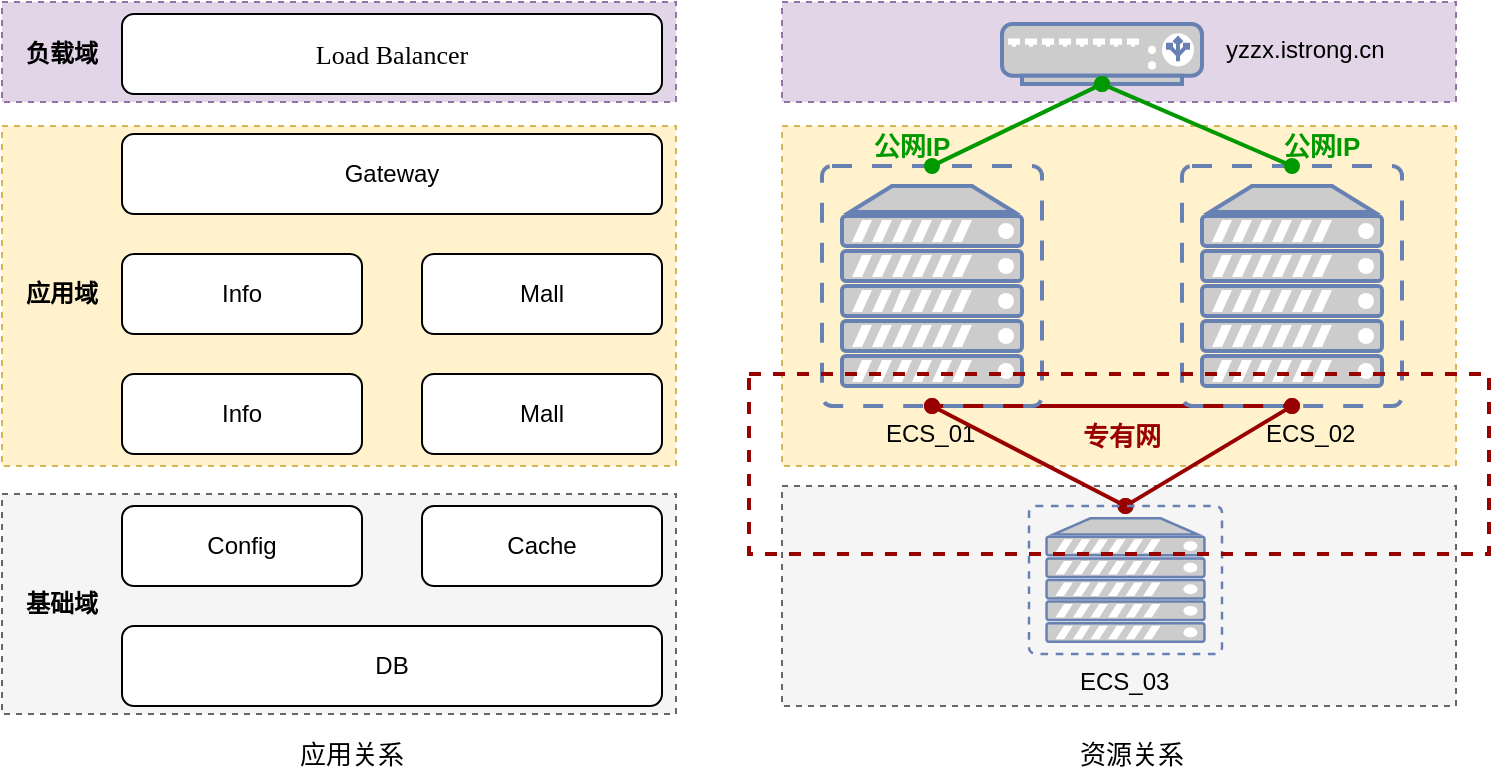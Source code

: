 <mxfile version="13.0.4" type="github">
  <diagram id="yjUITnQ-tmyrhOZyhQca" name="第 1 页">
    <mxGraphModel dx="946" dy="614" grid="1" gridSize="10" guides="1" tooltips="1" connect="1" arrows="1" fold="1" page="1" pageScale="1" pageWidth="3300" pageHeight="4681" math="0" shadow="0">
      <root>
        <mxCell id="0" />
        <mxCell id="1" parent="0" />
        <mxCell id="-NxkGsRACNTF0rix0MUK-18" value="" style="rounded=0;whiteSpace=wrap;html=1;dashed=1;fillColor=#e1d5e7;strokeColor=#9673a6;" parent="1" vertex="1">
          <mxGeometry x="360" y="174" width="337" height="50" as="geometry" />
        </mxCell>
        <mxCell id="-NxkGsRACNTF0rix0MUK-17" value="" style="rounded=0;whiteSpace=wrap;html=1;dashed=1;fillColor=#f5f5f5;strokeColor=#666666;fontColor=#333333;" parent="1" vertex="1">
          <mxGeometry x="360" y="420" width="337" height="110" as="geometry" />
        </mxCell>
        <mxCell id="-NxkGsRACNTF0rix0MUK-16" value="" style="rounded=0;whiteSpace=wrap;html=1;dashed=1;fillColor=#fff2cc;strokeColor=#d6b656;" parent="1" vertex="1">
          <mxGeometry x="360" y="236" width="337" height="170" as="geometry" />
        </mxCell>
        <mxCell id="-NxkGsRACNTF0rix0MUK-1" value="&lt;span style=&quot;font-family: &amp;#34;hei&amp;#34; ; font-size: 13px&quot;&gt;Load&amp;nbsp;&lt;/span&gt;&lt;font face=&quot;hei&quot;&gt;&lt;span style=&quot;font-size: 13px&quot;&gt;Balancer&lt;/span&gt;&lt;/font&gt;" style="rounded=1;whiteSpace=wrap;html=1;" parent="1" vertex="1">
          <mxGeometry x="420" y="180" width="270" height="40" as="geometry" />
        </mxCell>
        <mxCell id="-NxkGsRACNTF0rix0MUK-2" value="Gateway" style="rounded=1;whiteSpace=wrap;html=1;" parent="1" vertex="1">
          <mxGeometry x="420" y="240" width="270" height="40" as="geometry" />
        </mxCell>
        <mxCell id="-NxkGsRACNTF0rix0MUK-4" value="Info" style="rounded=1;whiteSpace=wrap;html=1;" parent="1" vertex="1">
          <mxGeometry x="420" y="300" width="120" height="40" as="geometry" />
        </mxCell>
        <mxCell id="-NxkGsRACNTF0rix0MUK-7" value="Mall" style="rounded=1;whiteSpace=wrap;html=1;" parent="1" vertex="1">
          <mxGeometry x="570" y="300" width="120" height="40" as="geometry" />
        </mxCell>
        <mxCell id="-NxkGsRACNTF0rix0MUK-8" value="Info" style="rounded=1;whiteSpace=wrap;html=1;" parent="1" vertex="1">
          <mxGeometry x="420" y="360" width="120" height="40" as="geometry" />
        </mxCell>
        <mxCell id="-NxkGsRACNTF0rix0MUK-9" value="Mall" style="rounded=1;whiteSpace=wrap;html=1;" parent="1" vertex="1">
          <mxGeometry x="570" y="360" width="120" height="40" as="geometry" />
        </mxCell>
        <mxCell id="-NxkGsRACNTF0rix0MUK-13" value="Config" style="rounded=1;whiteSpace=wrap;html=1;" parent="1" vertex="1">
          <mxGeometry x="420" y="426" width="120" height="40" as="geometry" />
        </mxCell>
        <mxCell id="-NxkGsRACNTF0rix0MUK-14" value="Cache" style="rounded=1;whiteSpace=wrap;html=1;" parent="1" vertex="1">
          <mxGeometry x="570" y="426" width="120" height="40" as="geometry" />
        </mxCell>
        <mxCell id="-NxkGsRACNTF0rix0MUK-15" value="DB" style="rounded=1;whiteSpace=wrap;html=1;" parent="1" vertex="1">
          <mxGeometry x="420" y="486" width="270" height="40" as="geometry" />
        </mxCell>
        <mxCell id="-NxkGsRACNTF0rix0MUK-19" value="负载域" style="text;html=1;strokeColor=none;fillColor=none;align=center;verticalAlign=middle;whiteSpace=wrap;rounded=0;dashed=1;fontStyle=1" parent="1" vertex="1">
          <mxGeometry x="370" y="190" width="40" height="20" as="geometry" />
        </mxCell>
        <mxCell id="-NxkGsRACNTF0rix0MUK-20" value="应用域" style="text;html=1;strokeColor=none;fillColor=none;align=center;verticalAlign=middle;whiteSpace=wrap;rounded=0;dashed=1;fontStyle=1" parent="1" vertex="1">
          <mxGeometry x="370" y="310" width="40" height="20" as="geometry" />
        </mxCell>
        <mxCell id="-NxkGsRACNTF0rix0MUK-21" value="基础域" style="text;html=1;strokeColor=none;fillColor=none;align=center;verticalAlign=middle;whiteSpace=wrap;rounded=0;dashed=1;fontStyle=1" parent="1" vertex="1">
          <mxGeometry x="370" y="465" width="40" height="20" as="geometry" />
        </mxCell>
        <mxCell id="BhnRALYzTCdshatvpW0p-1" value="" style="rounded=0;whiteSpace=wrap;html=1;dashed=1;fillColor=#e1d5e7;strokeColor=#9673a6;" parent="1" vertex="1">
          <mxGeometry x="750" y="174" width="337" height="50" as="geometry" />
        </mxCell>
        <mxCell id="BhnRALYzTCdshatvpW0p-2" value="" style="rounded=0;whiteSpace=wrap;html=1;dashed=1;fillColor=#fff2cc;strokeColor=#d6b656;" parent="1" vertex="1">
          <mxGeometry x="750" y="236" width="337" height="170" as="geometry" />
        </mxCell>
        <mxCell id="BhnRALYzTCdshatvpW0p-6" value="&lt;meta charset=&quot;utf-8&quot;&gt;&lt;span style=&quot;font-family: Helvetica; font-size: 12px; font-style: normal; font-variant-ligatures: normal; font-variant-caps: normal; font-weight: 400; letter-spacing: normal; orphans: 2; text-align: center; text-indent: 0px; text-transform: none; widows: 2; word-spacing: 0px; -webkit-text-stroke-width: 0px; text-decoration-style: initial; text-decoration-color: initial; float: none; display: inline !important;&quot;&gt;yzzx.istrong.cn&lt;/span&gt;" style="text;whiteSpace=wrap;html=1;" parent="1" vertex="1">
          <mxGeometry x="970" y="184" width="100" height="30" as="geometry" />
        </mxCell>
        <mxCell id="BhnRALYzTCdshatvpW0p-7" value="" style="fontColor=#0066CC;verticalAlign=top;verticalLabelPosition=bottom;labelPosition=center;align=center;html=1;outlineConnect=0;fillColor=#CCCCCC;strokeColor=#6881B3;gradientColor=none;gradientDirection=north;strokeWidth=2;shape=mxgraph.networks.load_balancer;" parent="1" vertex="1">
          <mxGeometry x="860" y="185" width="100" height="30" as="geometry" />
        </mxCell>
        <mxCell id="BhnRALYzTCdshatvpW0p-8" value="&lt;span style=&quot;font-family: &amp;#34;helvetica&amp;#34; ; font-size: 12px ; font-style: normal ; font-weight: 400 ; letter-spacing: normal ; text-align: center ; text-indent: 0px ; text-transform: none ; word-spacing: 0px ; float: none ; display: inline&quot;&gt;ECS_01&lt;/span&gt;" style="text;whiteSpace=wrap;html=1;" parent="1" vertex="1">
          <mxGeometry x="800" y="376" width="50" height="30" as="geometry" />
        </mxCell>
        <mxCell id="BhnRALYzTCdshatvpW0p-10" value="&lt;span style=&quot;font-family: &amp;#34;helvetica&amp;#34; ; font-size: 12px ; font-style: normal ; font-weight: 400 ; letter-spacing: normal ; text-align: center ; text-indent: 0px ; text-transform: none ; word-spacing: 0px ; float: none ; display: inline&quot;&gt;ECS_02&lt;/span&gt;" style="text;whiteSpace=wrap;html=1;" parent="1" vertex="1">
          <mxGeometry x="990" y="376" width="50" height="30" as="geometry" />
        </mxCell>
        <mxCell id="BhnRALYzTCdshatvpW0p-11" value="" style="rounded=0;whiteSpace=wrap;html=1;dashed=1;fillColor=#f5f5f5;strokeColor=#666666;fontColor=#333333;" parent="1" vertex="1">
          <mxGeometry x="750" y="416" width="337" height="110" as="geometry" />
        </mxCell>
        <mxCell id="BhnRALYzTCdshatvpW0p-25" style="edgeStyle=none;rounded=0;orthogonalLoop=1;jettySize=auto;html=1;exitX=0.5;exitY=1;exitDx=0;exitDy=0;exitPerimeter=0;entryX=0.5;entryY=0;entryDx=0;entryDy=0;entryPerimeter=0;startArrow=oval;startFill=1;endArrow=oval;endFill=1;strokeColor=#990000;strokeWidth=2;fontSize=13;fontColor=#990000;" parent="1" source="BhnRALYzTCdshatvpW0p-13" target="BhnRALYzTCdshatvpW0p-17" edge="1">
          <mxGeometry relative="1" as="geometry" />
        </mxCell>
        <mxCell id="BhnRALYzTCdshatvpW0p-27" style="edgeStyle=none;rounded=0;orthogonalLoop=1;jettySize=auto;html=1;exitX=0.5;exitY=1;exitDx=0;exitDy=0;exitPerimeter=0;entryX=0.5;entryY=1;entryDx=0;entryDy=0;entryPerimeter=0;startArrow=oval;startFill=1;endArrow=oval;endFill=1;strokeColor=#990000;strokeWidth=2;fontSize=13;fontColor=#990000;" parent="1" source="BhnRALYzTCdshatvpW0p-13" target="BhnRALYzTCdshatvpW0p-15" edge="1">
          <mxGeometry relative="1" as="geometry" />
        </mxCell>
        <mxCell id="BhnRALYzTCdshatvpW0p-13" value="" style="fontColor=#0066CC;verticalAlign=top;verticalLabelPosition=bottom;labelPosition=center;align=center;html=1;outlineConnect=0;fillColor=#CCCCCC;strokeColor=#6881B3;gradientColor=none;gradientDirection=north;strokeWidth=2;shape=mxgraph.networks.virtual_server;" parent="1" vertex="1">
          <mxGeometry x="770" y="256" width="110" height="120" as="geometry" />
        </mxCell>
        <mxCell id="BhnRALYzTCdshatvpW0p-26" style="edgeStyle=none;rounded=0;orthogonalLoop=1;jettySize=auto;html=1;exitX=0.5;exitY=1;exitDx=0;exitDy=0;exitPerimeter=0;entryX=0.5;entryY=0;entryDx=0;entryDy=0;entryPerimeter=0;startArrow=oval;startFill=1;endArrow=oval;endFill=1;strokeColor=#990000;strokeWidth=2;fontSize=13;fontColor=#990000;" parent="1" source="BhnRALYzTCdshatvpW0p-15" target="BhnRALYzTCdshatvpW0p-17" edge="1">
          <mxGeometry relative="1" as="geometry" />
        </mxCell>
        <mxCell id="BhnRALYzTCdshatvpW0p-15" value="" style="fontColor=#0066CC;verticalAlign=top;verticalLabelPosition=bottom;labelPosition=center;align=center;html=1;outlineConnect=0;fillColor=#CCCCCC;strokeColor=#6881B3;gradientColor=none;gradientDirection=north;strokeWidth=2;shape=mxgraph.networks.virtual_server;" parent="1" vertex="1">
          <mxGeometry x="950" y="256" width="110" height="120" as="geometry" />
        </mxCell>
        <mxCell id="BhnRALYzTCdshatvpW0p-17" value="" style="fontColor=#0066CC;verticalAlign=top;verticalLabelPosition=bottom;labelPosition=center;align=center;html=1;outlineConnect=0;fillColor=#CCCCCC;strokeColor=#6881B3;gradientColor=none;gradientDirection=north;strokeWidth=2;shape=mxgraph.networks.virtual_server;" parent="1" vertex="1">
          <mxGeometry x="873.5" y="426" width="96.5" height="74" as="geometry" />
        </mxCell>
        <mxCell id="BhnRALYzTCdshatvpW0p-18" value="&lt;span style=&quot;font-family: &amp;#34;helvetica&amp;#34; ; font-size: 12px ; font-style: normal ; font-weight: 400 ; letter-spacing: normal ; text-align: center ; text-indent: 0px ; text-transform: none ; word-spacing: 0px ; float: none ; display: inline&quot;&gt;ECS_03&lt;/span&gt;" style="text;whiteSpace=wrap;html=1;" parent="1" vertex="1">
          <mxGeometry x="896.75" y="500" width="50" height="30" as="geometry" />
        </mxCell>
        <mxCell id="BhnRALYzTCdshatvpW0p-22" value="专有网" style="text;html=1;strokeColor=none;fillColor=none;align=center;verticalAlign=middle;whiteSpace=wrap;rounded=0;dashed=1;fontColor=#990000;fontStyle=1;fontSize=13;" parent="1" vertex="1">
          <mxGeometry x="898.5" y="381" width="41.5" height="20" as="geometry" />
        </mxCell>
        <mxCell id="BhnRALYzTCdshatvpW0p-19" style="rounded=0;orthogonalLoop=1;jettySize=auto;html=1;exitX=0.5;exitY=1;exitDx=0;exitDy=0;exitPerimeter=0;entryX=0.5;entryY=0;entryDx=0;entryDy=0;entryPerimeter=0;endArrow=oval;endFill=1;startArrow=oval;startFill=1;strokeColor=#009900;strokeWidth=2;" parent="1" source="BhnRALYzTCdshatvpW0p-7" target="BhnRALYzTCdshatvpW0p-13" edge="1">
          <mxGeometry relative="1" as="geometry" />
        </mxCell>
        <mxCell id="BhnRALYzTCdshatvpW0p-20" style="edgeStyle=none;rounded=0;orthogonalLoop=1;jettySize=auto;html=1;entryX=0.5;entryY=0;entryDx=0;entryDy=0;entryPerimeter=0;endArrow=oval;endFill=1;startArrow=oval;startFill=1;strokeColor=#009900;strokeWidth=2;" parent="1" target="BhnRALYzTCdshatvpW0p-15" edge="1">
          <mxGeometry relative="1" as="geometry">
            <mxPoint x="910" y="215" as="sourcePoint" />
          </mxGeometry>
        </mxCell>
        <mxCell id="BhnRALYzTCdshatvpW0p-23" value="公网IP" style="text;html=1;strokeColor=none;fillColor=none;align=center;verticalAlign=middle;whiteSpace=wrap;rounded=0;dashed=1;fontColor=#009900;fontStyle=1;fontSize=13;" parent="1" vertex="1">
          <mxGeometry x="790" y="236" width="50" height="20" as="geometry" />
        </mxCell>
        <mxCell id="BhnRALYzTCdshatvpW0p-24" value="公网IP" style="text;html=1;strokeColor=none;fillColor=none;align=center;verticalAlign=middle;whiteSpace=wrap;rounded=0;dashed=1;fontColor=#009900;fontStyle=1;fontSize=13;" parent="1" vertex="1">
          <mxGeometry x="995" y="236" width="50" height="20" as="geometry" />
        </mxCell>
        <mxCell id="BhnRALYzTCdshatvpW0p-21" value="" style="verticalLabelPosition=bottom;verticalAlign=top;html=1;shape=mxgraph.basic.rect;fillColor2=none;strokeWidth=2;size=20;indent=5;strokeColor=#990000;dashed=1;fillColor=none;" parent="1" vertex="1">
          <mxGeometry x="733.5" y="360" width="370" height="90" as="geometry" />
        </mxCell>
        <mxCell id="BhnRALYzTCdshatvpW0p-28" value="应用关系" style="text;html=1;strokeColor=none;fillColor=none;align=center;verticalAlign=middle;whiteSpace=wrap;rounded=0;dashed=1;fontSize=13;fontColor=#000000;" parent="1" vertex="1">
          <mxGeometry x="500" y="540" width="70" height="20" as="geometry" />
        </mxCell>
        <mxCell id="BhnRALYzTCdshatvpW0p-29" value="资源关系" style="text;html=1;strokeColor=none;fillColor=none;align=center;verticalAlign=middle;whiteSpace=wrap;rounded=0;dashed=1;fontSize=13;fontColor=#000000;" parent="1" vertex="1">
          <mxGeometry x="890" y="540" width="70" height="20" as="geometry" />
        </mxCell>
      </root>
    </mxGraphModel>
  </diagram>
</mxfile>
